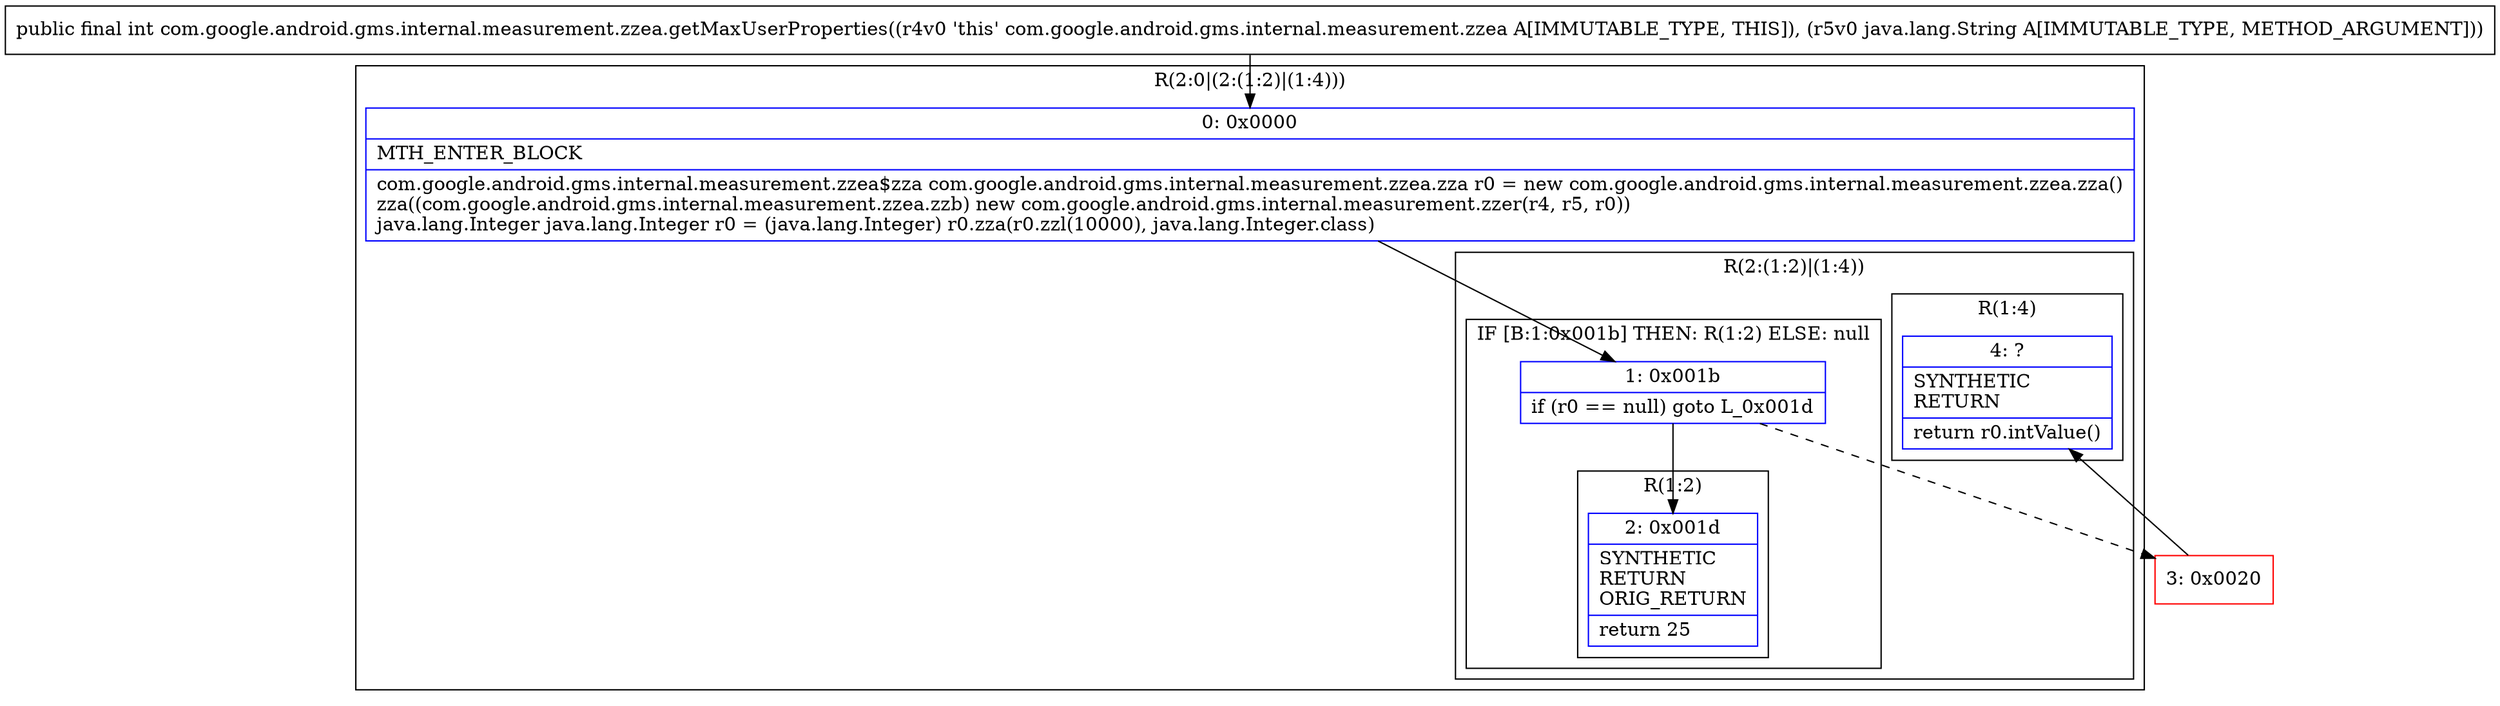 digraph "CFG forcom.google.android.gms.internal.measurement.zzea.getMaxUserProperties(Ljava\/lang\/String;)I" {
subgraph cluster_Region_369286375 {
label = "R(2:0|(2:(1:2)|(1:4)))";
node [shape=record,color=blue];
Node_0 [shape=record,label="{0\:\ 0x0000|MTH_ENTER_BLOCK\l|com.google.android.gms.internal.measurement.zzea$zza com.google.android.gms.internal.measurement.zzea.zza r0 = new com.google.android.gms.internal.measurement.zzea.zza()\lzza((com.google.android.gms.internal.measurement.zzea.zzb) new com.google.android.gms.internal.measurement.zzer(r4, r5, r0))\ljava.lang.Integer java.lang.Integer r0 = (java.lang.Integer) r0.zza(r0.zzl(10000), java.lang.Integer.class)\l}"];
subgraph cluster_Region_925679562 {
label = "R(2:(1:2)|(1:4))";
node [shape=record,color=blue];
subgraph cluster_IfRegion_1252968571 {
label = "IF [B:1:0x001b] THEN: R(1:2) ELSE: null";
node [shape=record,color=blue];
Node_1 [shape=record,label="{1\:\ 0x001b|if (r0 == null) goto L_0x001d\l}"];
subgraph cluster_Region_724977093 {
label = "R(1:2)";
node [shape=record,color=blue];
Node_2 [shape=record,label="{2\:\ 0x001d|SYNTHETIC\lRETURN\lORIG_RETURN\l|return 25\l}"];
}
}
subgraph cluster_Region_660450711 {
label = "R(1:4)";
node [shape=record,color=blue];
Node_4 [shape=record,label="{4\:\ ?|SYNTHETIC\lRETURN\l|return r0.intValue()\l}"];
}
}
}
Node_3 [shape=record,color=red,label="{3\:\ 0x0020}"];
MethodNode[shape=record,label="{public final int com.google.android.gms.internal.measurement.zzea.getMaxUserProperties((r4v0 'this' com.google.android.gms.internal.measurement.zzea A[IMMUTABLE_TYPE, THIS]), (r5v0 java.lang.String A[IMMUTABLE_TYPE, METHOD_ARGUMENT])) }"];
MethodNode -> Node_0;
Node_0 -> Node_1;
Node_1 -> Node_2;
Node_1 -> Node_3[style=dashed];
Node_3 -> Node_4;
}

